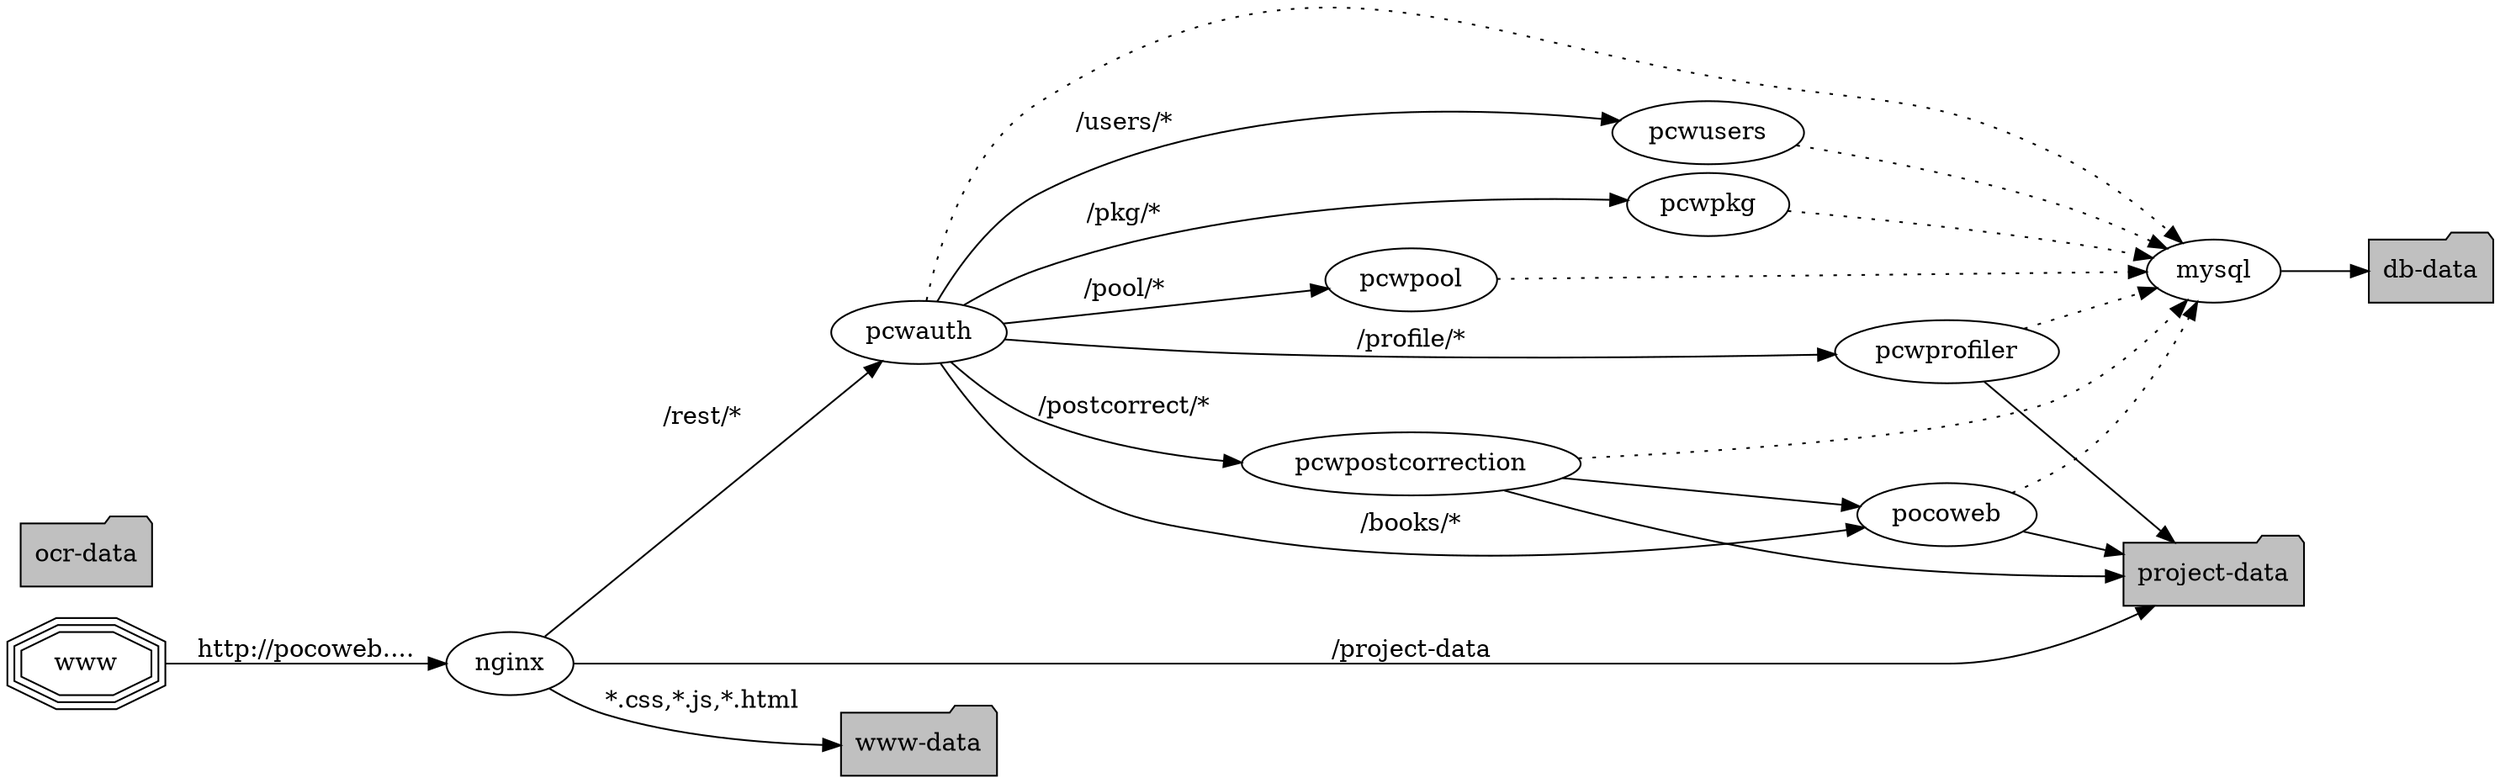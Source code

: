digraph ov {
 rankdir=LR;
 www [shape=tripleoctagon]
 nginx
 pocoweb
 mysql
 pcwauth
 pcwusers
 pcwprofiler
 pcwpostcorrection
 pcwpkg
 pcwpool
 wwwd [label="www-data" shape=folder fillcolor=gray style=filled]
 projectd [label="project-data" shape=folder fillcolor=gray style=filled]
 ocrd [label="ocr-data" shape=folder fillcolor=gray style=filled]
 dbd [label="db-data" shape=folder fillcolor=gray style=filled]

 www -> nginx [label="http://pocoweb...."]
 nginx -> pcwauth [label="/rest/*"]
 nginx -> projectd [label="/project-data"]
 nginx -> wwwd [label="*.css,*.js,*.html"]
 pocoweb -> mysql [style=dotted]
 pocoweb -> projectd
 pcwauth -> pocoweb [label="/books/*"]
 pcwauth -> pcwusers [label="/users/*"]
 pcwauth -> pcwprofiler [label="/profile/*"]
 pcwauth -> pcwpostcorrection [label="/postcorrect/*"]
 pcwauth -> pcwpkg [label="/pkg/*"]
 pcwauth -> pcwpool [label="/pool/*"]
 pcwauth -> mysql [style=dotted]
 pcwprofiler -> projectd
 pcwprofiler -> mysql [style=dotted]
 pcwpostcorrection -> projectd
 pcwpostcorrection -> pocoweb
 pcwpostcorrection -> mysql [style=dotted]
 pcwusers -> mysql [style=dotted]
 mysql -> dbd
 pcwpkg -> mysql [style=dotted]
 pcwpool -> mysql [style=dotted]
}
